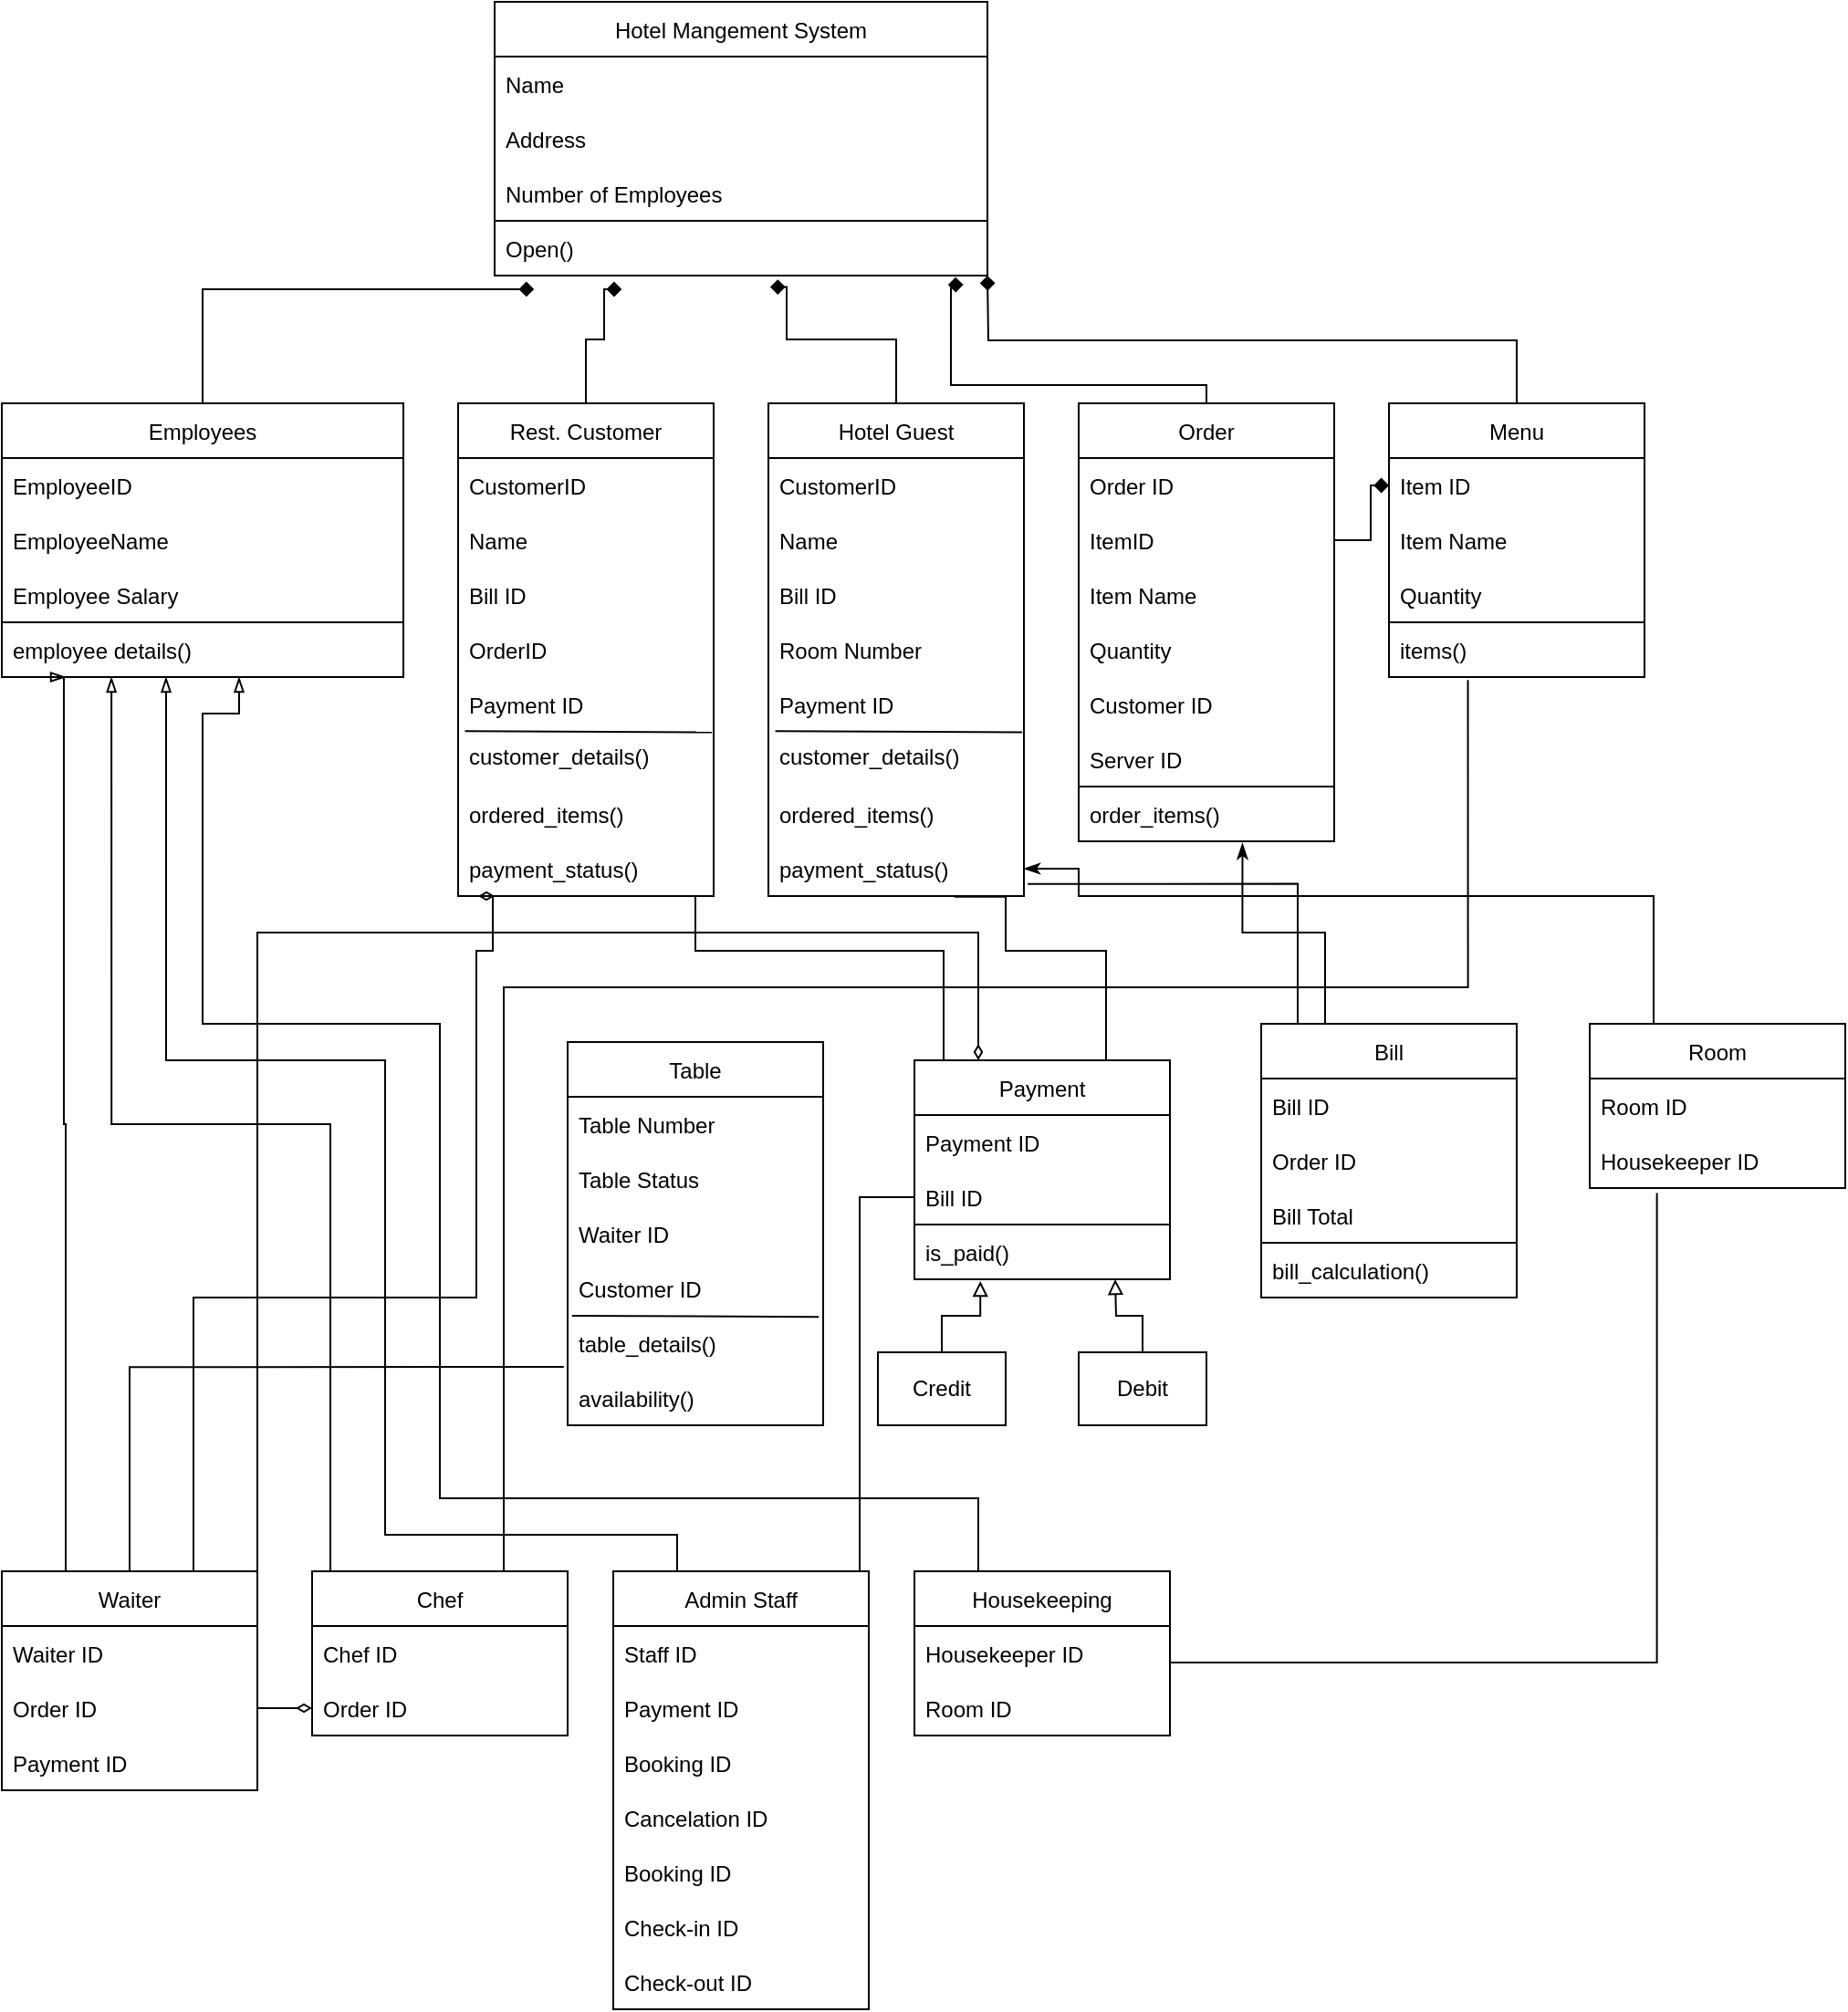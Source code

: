 <mxfile version="17.1.4" type="github"><diagram name="Page-1" id="c4acf3e9-155e-7222-9cf6-157b1a14988f"><mxGraphModel dx="1015" dy="2299" grid="1" gridSize="10" guides="1" tooltips="1" connect="1" arrows="1" fold="1" page="1" pageScale="1" pageWidth="850" pageHeight="1100" background="none" math="0" shadow="0"><root><mxCell id="0"/><mxCell id="1" parent="0"/><mxCell id="S8e6bR68k7uaDsUs84-s-3" value="Hotel Mangement System" style="swimlane;fontStyle=0;childLayout=stackLayout;horizontal=1;startSize=30;horizontalStack=0;resizeParent=1;resizeParentMax=0;resizeLast=0;collapsible=1;marginBottom=0;" vertex="1" parent="1"><mxGeometry x="300" y="-20" width="270" height="150" as="geometry"/></mxCell><mxCell id="S8e6bR68k7uaDsUs84-s-4" value="Name" style="text;strokeColor=none;fillColor=none;align=left;verticalAlign=middle;spacingLeft=4;spacingRight=4;overflow=hidden;points=[[0,0.5],[1,0.5]];portConstraint=eastwest;rotatable=0;" vertex="1" parent="S8e6bR68k7uaDsUs84-s-3"><mxGeometry y="30" width="270" height="30" as="geometry"/></mxCell><mxCell id="S8e6bR68k7uaDsUs84-s-5" value="Address" style="text;strokeColor=none;fillColor=none;align=left;verticalAlign=middle;spacingLeft=4;spacingRight=4;overflow=hidden;points=[[0,0.5],[1,0.5]];portConstraint=eastwest;rotatable=0;" vertex="1" parent="S8e6bR68k7uaDsUs84-s-3"><mxGeometry y="60" width="270" height="30" as="geometry"/></mxCell><mxCell id="S8e6bR68k7uaDsUs84-s-7" value="Number of Employees" style="text;strokeColor=none;fillColor=none;align=left;verticalAlign=middle;spacingLeft=4;spacingRight=4;overflow=hidden;points=[[0,0.5],[1,0.5]];portConstraint=eastwest;rotatable=0;" vertex="1" parent="S8e6bR68k7uaDsUs84-s-3"><mxGeometry y="90" width="270" height="30" as="geometry"/></mxCell><mxCell id="S8e6bR68k7uaDsUs84-s-6" value="Open()" style="text;strokeColor=default;fillColor=none;align=left;verticalAlign=middle;spacingLeft=4;spacingRight=4;overflow=hidden;points=[[0,0.5],[1,0.5]];portConstraint=eastwest;rotatable=0;" vertex="1" parent="S8e6bR68k7uaDsUs84-s-3"><mxGeometry y="120" width="270" height="30" as="geometry"/></mxCell><mxCell id="S8e6bR68k7uaDsUs84-s-116" style="edgeStyle=orthogonalEdgeStyle;rounded=0;orthogonalLoop=1;jettySize=auto;html=1;exitX=0.5;exitY=0;exitDx=0;exitDy=0;entryX=0.08;entryY=1.249;entryDx=0;entryDy=0;entryPerimeter=0;endArrow=diamond;endFill=1;" edge="1" parent="1" source="S8e6bR68k7uaDsUs84-s-13" target="S8e6bR68k7uaDsUs84-s-6"><mxGeometry relative="1" as="geometry"/></mxCell><mxCell id="S8e6bR68k7uaDsUs84-s-13" value="Employees" style="swimlane;fontStyle=0;childLayout=stackLayout;horizontal=1;startSize=30;horizontalStack=0;resizeParent=1;resizeParentMax=0;resizeLast=0;collapsible=1;marginBottom=0;strokeColor=default;" vertex="1" parent="1"><mxGeometry x="30" y="200" width="220" height="150" as="geometry"/></mxCell><mxCell id="S8e6bR68k7uaDsUs84-s-14" value="EmployeeID    " style="text;strokeColor=none;fillColor=none;align=left;verticalAlign=middle;spacingLeft=4;spacingRight=4;overflow=hidden;points=[[0,0.5],[1,0.5]];portConstraint=eastwest;rotatable=0;" vertex="1" parent="S8e6bR68k7uaDsUs84-s-13"><mxGeometry y="30" width="220" height="30" as="geometry"/></mxCell><mxCell id="S8e6bR68k7uaDsUs84-s-15" value="EmployeeName" style="text;strokeColor=none;fillColor=none;align=left;verticalAlign=middle;spacingLeft=4;spacingRight=4;overflow=hidden;points=[[0,0.5],[1,0.5]];portConstraint=eastwest;rotatable=0;" vertex="1" parent="S8e6bR68k7uaDsUs84-s-13"><mxGeometry y="60" width="220" height="30" as="geometry"/></mxCell><mxCell id="S8e6bR68k7uaDsUs84-s-17" value="Employee Salary" style="text;strokeColor=none;fillColor=none;align=left;verticalAlign=middle;spacingLeft=4;spacingRight=4;overflow=hidden;points=[[0,0.5],[1,0.5]];portConstraint=eastwest;rotatable=0;" vertex="1" parent="S8e6bR68k7uaDsUs84-s-13"><mxGeometry y="90" width="220" height="30" as="geometry"/></mxCell><mxCell id="S8e6bR68k7uaDsUs84-s-16" value="employee details()" style="text;strokeColor=default;fillColor=none;align=left;verticalAlign=middle;spacingLeft=4;spacingRight=4;overflow=hidden;points=[[0,0.5],[1,0.5]];portConstraint=eastwest;rotatable=0;" vertex="1" parent="S8e6bR68k7uaDsUs84-s-13"><mxGeometry y="120" width="220" height="30" as="geometry"/></mxCell><mxCell id="S8e6bR68k7uaDsUs84-s-117" style="edgeStyle=orthogonalEdgeStyle;rounded=0;orthogonalLoop=1;jettySize=auto;html=1;exitX=0.5;exitY=0;exitDx=0;exitDy=0;entryX=0.258;entryY=1.249;entryDx=0;entryDy=0;entryPerimeter=0;endArrow=diamond;endFill=1;" edge="1" parent="1" source="S8e6bR68k7uaDsUs84-s-18" target="S8e6bR68k7uaDsUs84-s-6"><mxGeometry relative="1" as="geometry"><Array as="points"><mxPoint x="350" y="165"/><mxPoint x="360" y="165"/><mxPoint x="360" y="137"/></Array></mxGeometry></mxCell><mxCell id="S8e6bR68k7uaDsUs84-s-18" value="Rest. Customer" style="swimlane;fontStyle=0;childLayout=stackLayout;horizontal=1;startSize=30;horizontalStack=0;resizeParent=1;resizeParentMax=0;resizeLast=0;collapsible=1;marginBottom=0;strokeColor=default;swimlaneLine=1;" vertex="1" parent="1"><mxGeometry x="280" y="200" width="140" height="270" as="geometry"/></mxCell><mxCell id="S8e6bR68k7uaDsUs84-s-19" value="CustomerID" style="text;strokeColor=none;fillColor=none;align=left;verticalAlign=middle;spacingLeft=4;spacingRight=4;overflow=hidden;points=[[0,0.5],[1,0.5]];portConstraint=eastwest;rotatable=0;" vertex="1" parent="S8e6bR68k7uaDsUs84-s-18"><mxGeometry y="30" width="140" height="30" as="geometry"/></mxCell><mxCell id="S8e6bR68k7uaDsUs84-s-30" value="Name" style="text;strokeColor=none;fillColor=none;align=left;verticalAlign=middle;spacingLeft=4;spacingRight=4;overflow=hidden;points=[[0,0.5],[1,0.5]];portConstraint=eastwest;rotatable=0;" vertex="1" parent="S8e6bR68k7uaDsUs84-s-18"><mxGeometry y="60" width="140" height="30" as="geometry"/></mxCell><mxCell id="S8e6bR68k7uaDsUs84-s-22" value="Bill ID" style="text;strokeColor=none;fillColor=none;align=left;verticalAlign=middle;spacingLeft=4;spacingRight=4;overflow=hidden;points=[[0,0.5],[1,0.5]];portConstraint=eastwest;rotatable=0;" vertex="1" parent="S8e6bR68k7uaDsUs84-s-18"><mxGeometry y="90" width="140" height="30" as="geometry"/></mxCell><mxCell id="S8e6bR68k7uaDsUs84-s-23" value="OrderID" style="text;strokeColor=none;fillColor=none;align=left;verticalAlign=middle;spacingLeft=4;spacingRight=4;overflow=hidden;points=[[0,0.5],[1,0.5]];portConstraint=eastwest;rotatable=0;" vertex="1" parent="S8e6bR68k7uaDsUs84-s-18"><mxGeometry y="120" width="140" height="30" as="geometry"/></mxCell><mxCell id="S8e6bR68k7uaDsUs84-s-29" value="Payment ID" style="text;strokeColor=none;fillColor=none;align=left;verticalAlign=middle;spacingLeft=4;spacingRight=4;overflow=hidden;points=[[0,0.5],[1,0.5]];portConstraint=eastwest;rotatable=0;" vertex="1" parent="S8e6bR68k7uaDsUs84-s-18"><mxGeometry y="150" width="140" height="30" as="geometry"/></mxCell><mxCell id="S8e6bR68k7uaDsUs84-s-25" value="customer_details()" style="text;strokeColor=none;fillColor=none;align=left;verticalAlign=top;spacingLeft=4;spacingRight=4;overflow=hidden;points=[[0,0.5],[1,0.5]];portConstraint=eastwest;rotatable=0;strokeWidth=1;perimeterSpacing=0;" vertex="1" parent="S8e6bR68k7uaDsUs84-s-18"><mxGeometry y="180" width="140" height="30" as="geometry"/></mxCell><mxCell id="S8e6bR68k7uaDsUs84-s-26" value="ordered_items()" style="text;strokeColor=none;fillColor=none;align=left;verticalAlign=middle;spacingLeft=4;spacingRight=4;overflow=hidden;points=[[0,0.5],[1,0.5]];portConstraint=eastwest;rotatable=0;" vertex="1" parent="S8e6bR68k7uaDsUs84-s-18"><mxGeometry y="210" width="140" height="30" as="geometry"/></mxCell><mxCell id="S8e6bR68k7uaDsUs84-s-27" value="payment_status()" style="text;strokeColor=none;fillColor=none;align=left;verticalAlign=middle;spacingLeft=4;spacingRight=4;overflow=hidden;points=[[0,0.5],[1,0.5]];portConstraint=eastwest;rotatable=0;" vertex="1" parent="S8e6bR68k7uaDsUs84-s-18"><mxGeometry y="240" width="140" height="30" as="geometry"/></mxCell><mxCell id="S8e6bR68k7uaDsUs84-s-28" value="" style="endArrow=none;html=1;rounded=0;entryX=0.993;entryY=0.008;entryDx=0;entryDy=0;entryPerimeter=0;exitX=0.027;exitY=0.988;exitDx=0;exitDy=0;exitPerimeter=0;" edge="1" parent="S8e6bR68k7uaDsUs84-s-18" source="S8e6bR68k7uaDsUs84-s-29" target="S8e6bR68k7uaDsUs84-s-25"><mxGeometry width="50" height="50" relative="1" as="geometry"><mxPoint y="120" as="sourcePoint"/><mxPoint x="130" y="120" as="targetPoint"/></mxGeometry></mxCell><mxCell id="S8e6bR68k7uaDsUs84-s-125" style="edgeStyle=orthogonalEdgeStyle;rounded=0;orthogonalLoop=1;jettySize=auto;html=1;exitX=0.25;exitY=0;exitDx=0;exitDy=0;endArrow=blockThin;endFill=0;" edge="1" parent="1" source="S8e6bR68k7uaDsUs84-s-31"><mxGeometry relative="1" as="geometry"><mxPoint x="65" y="350" as="targetPoint"/><Array as="points"><mxPoint x="65" y="595"/><mxPoint x="64" y="355"/></Array></mxGeometry></mxCell><mxCell id="S8e6bR68k7uaDsUs84-s-130" style="edgeStyle=orthogonalEdgeStyle;rounded=0;orthogonalLoop=1;jettySize=auto;html=1;exitX=0.75;exitY=0;exitDx=0;exitDy=0;endArrow=diamondThin;endFill=0;" edge="1" parent="1" source="S8e6bR68k7uaDsUs84-s-31"><mxGeometry relative="1" as="geometry"><mxPoint x="300" y="470" as="targetPoint"/><Array as="points"><mxPoint x="135" y="690"/><mxPoint x="290" y="690"/><mxPoint x="290" y="500"/><mxPoint x="299" y="500"/></Array></mxGeometry></mxCell><mxCell id="S8e6bR68k7uaDsUs84-s-134" style="edgeStyle=orthogonalEdgeStyle;rounded=0;orthogonalLoop=1;jettySize=auto;html=1;exitX=1;exitY=0;exitDx=0;exitDy=0;entryX=0.25;entryY=0;entryDx=0;entryDy=0;endArrow=diamondThin;endFill=0;" edge="1" parent="1" source="S8e6bR68k7uaDsUs84-s-31" target="S8e6bR68k7uaDsUs84-s-94"><mxGeometry relative="1" as="geometry"><Array as="points"><mxPoint x="170" y="490"/><mxPoint x="565" y="490"/></Array></mxGeometry></mxCell><mxCell id="S8e6bR68k7uaDsUs84-s-138" style="edgeStyle=orthogonalEdgeStyle;rounded=0;orthogonalLoop=1;jettySize=auto;html=1;exitX=0.5;exitY=0;exitDx=0;exitDy=0;entryX=-0.015;entryY=0.935;entryDx=0;entryDy=0;entryPerimeter=0;endArrow=none;endFill=0;" edge="1" parent="1" source="S8e6bR68k7uaDsUs84-s-31" target="S8e6bR68k7uaDsUs84-s-105"><mxGeometry relative="1" as="geometry"/></mxCell><mxCell id="S8e6bR68k7uaDsUs84-s-31" value="Waiter" style="swimlane;fontStyle=0;childLayout=stackLayout;horizontal=1;startSize=30;horizontalStack=0;resizeParent=1;resizeParentMax=0;resizeLast=0;collapsible=1;marginBottom=0;strokeColor=default;strokeWidth=1;" vertex="1" parent="1"><mxGeometry x="30" y="840" width="140" height="120" as="geometry"/></mxCell><mxCell id="S8e6bR68k7uaDsUs84-s-32" value="Waiter ID" style="text;strokeColor=none;fillColor=none;align=left;verticalAlign=middle;spacingLeft=4;spacingRight=4;overflow=hidden;points=[[0,0.5],[1,0.5]];portConstraint=eastwest;rotatable=0;" vertex="1" parent="S8e6bR68k7uaDsUs84-s-31"><mxGeometry y="30" width="140" height="30" as="geometry"/></mxCell><mxCell id="S8e6bR68k7uaDsUs84-s-33" value="Order ID" style="text;strokeColor=none;fillColor=none;align=left;verticalAlign=middle;spacingLeft=4;spacingRight=4;overflow=hidden;points=[[0,0.5],[1,0.5]];portConstraint=eastwest;rotatable=0;" vertex="1" parent="S8e6bR68k7uaDsUs84-s-31"><mxGeometry y="60" width="140" height="30" as="geometry"/></mxCell><mxCell id="S8e6bR68k7uaDsUs84-s-34" value="Payment ID" style="text;strokeColor=none;fillColor=none;align=left;verticalAlign=middle;spacingLeft=4;spacingRight=4;overflow=hidden;points=[[0,0.5],[1,0.5]];portConstraint=eastwest;rotatable=0;" vertex="1" parent="S8e6bR68k7uaDsUs84-s-31"><mxGeometry y="90" width="140" height="30" as="geometry"/></mxCell><mxCell id="S8e6bR68k7uaDsUs84-s-126" style="edgeStyle=orthogonalEdgeStyle;rounded=0;orthogonalLoop=1;jettySize=auto;html=1;exitX=0.25;exitY=0;exitDx=0;exitDy=0;endArrow=blockThin;endFill=0;entryX=0.273;entryY=1;entryDx=0;entryDy=0;entryPerimeter=0;" edge="1" parent="1" source="S8e6bR68k7uaDsUs84-s-35" target="S8e6bR68k7uaDsUs84-s-16"><mxGeometry relative="1" as="geometry"><mxPoint x="90" y="370" as="targetPoint"/><Array as="points"><mxPoint x="210" y="840"/><mxPoint x="210" y="595"/><mxPoint x="90" y="595"/></Array></mxGeometry></mxCell><mxCell id="S8e6bR68k7uaDsUs84-s-132" style="edgeStyle=orthogonalEdgeStyle;rounded=0;orthogonalLoop=1;jettySize=auto;html=1;exitX=0.75;exitY=0;exitDx=0;exitDy=0;entryX=0.309;entryY=1.053;entryDx=0;entryDy=0;entryPerimeter=0;endArrow=none;endFill=0;" edge="1" parent="1" source="S8e6bR68k7uaDsUs84-s-35" target="S8e6bR68k7uaDsUs84-s-88"><mxGeometry relative="1" as="geometry"><Array as="points"><mxPoint x="305" y="520"/><mxPoint x="833" y="520"/></Array></mxGeometry></mxCell><mxCell id="S8e6bR68k7uaDsUs84-s-35" value="Chef" style="swimlane;fontStyle=0;childLayout=stackLayout;horizontal=1;startSize=30;horizontalStack=0;resizeParent=1;resizeParentMax=0;resizeLast=0;collapsible=1;marginBottom=0;strokeColor=default;strokeWidth=1;" vertex="1" parent="1"><mxGeometry x="200" y="840" width="140" height="90" as="geometry"/></mxCell><mxCell id="S8e6bR68k7uaDsUs84-s-36" value="Chef ID" style="text;strokeColor=none;fillColor=none;align=left;verticalAlign=middle;spacingLeft=4;spacingRight=4;overflow=hidden;points=[[0,0.5],[1,0.5]];portConstraint=eastwest;rotatable=0;" vertex="1" parent="S8e6bR68k7uaDsUs84-s-35"><mxGeometry y="30" width="140" height="30" as="geometry"/></mxCell><mxCell id="S8e6bR68k7uaDsUs84-s-37" value="Order ID" style="text;strokeColor=none;fillColor=none;align=left;verticalAlign=middle;spacingLeft=4;spacingRight=4;overflow=hidden;points=[[0,0.5],[1,0.5]];portConstraint=eastwest;rotatable=0;" vertex="1" parent="S8e6bR68k7uaDsUs84-s-35"><mxGeometry y="60" width="140" height="30" as="geometry"/></mxCell><mxCell id="S8e6bR68k7uaDsUs84-s-127" style="edgeStyle=orthogonalEdgeStyle;rounded=0;orthogonalLoop=1;jettySize=auto;html=1;exitX=0.25;exitY=0;exitDx=0;exitDy=0;endArrow=blockThin;endFill=0;" edge="1" parent="1" source="S8e6bR68k7uaDsUs84-s-39"><mxGeometry relative="1" as="geometry"><mxPoint x="120" y="350" as="targetPoint"/><Array as="points"><mxPoint x="400" y="820"/><mxPoint x="240" y="820"/><mxPoint x="240" y="560"/><mxPoint x="120" y="560"/></Array></mxGeometry></mxCell><mxCell id="S8e6bR68k7uaDsUs84-s-141" style="edgeStyle=orthogonalEdgeStyle;rounded=0;orthogonalLoop=1;jettySize=auto;html=1;exitX=0.75;exitY=0;exitDx=0;exitDy=0;entryX=0;entryY=0.5;entryDx=0;entryDy=0;endArrow=none;endFill=0;" edge="1" parent="1" source="S8e6bR68k7uaDsUs84-s-39" target="S8e6bR68k7uaDsUs84-s-96"><mxGeometry relative="1" as="geometry"><Array as="points"><mxPoint x="500" y="840"/><mxPoint x="500" y="635"/></Array></mxGeometry></mxCell><mxCell id="S8e6bR68k7uaDsUs84-s-39" value="Admin Staff" style="swimlane;fontStyle=0;childLayout=stackLayout;horizontal=1;startSize=30;horizontalStack=0;resizeParent=1;resizeParentMax=0;resizeLast=0;collapsible=1;marginBottom=0;strokeColor=default;strokeWidth=1;" vertex="1" parent="1"><mxGeometry x="365" y="840" width="140" height="240" as="geometry"/></mxCell><mxCell id="S8e6bR68k7uaDsUs84-s-40" value="Staff ID" style="text;strokeColor=none;fillColor=none;align=left;verticalAlign=middle;spacingLeft=4;spacingRight=4;overflow=hidden;points=[[0,0.5],[1,0.5]];portConstraint=eastwest;rotatable=0;" vertex="1" parent="S8e6bR68k7uaDsUs84-s-39"><mxGeometry y="30" width="140" height="30" as="geometry"/></mxCell><mxCell id="S8e6bR68k7uaDsUs84-s-41" value="Payment ID" style="text;strokeColor=none;fillColor=none;align=left;verticalAlign=middle;spacingLeft=4;spacingRight=4;overflow=hidden;points=[[0,0.5],[1,0.5]];portConstraint=eastwest;rotatable=0;" vertex="1" parent="S8e6bR68k7uaDsUs84-s-39"><mxGeometry y="60" width="140" height="30" as="geometry"/></mxCell><mxCell id="S8e6bR68k7uaDsUs84-s-42" value="Booking ID" style="text;strokeColor=none;fillColor=none;align=left;verticalAlign=middle;spacingLeft=4;spacingRight=4;overflow=hidden;points=[[0,0.5],[1,0.5]];portConstraint=eastwest;rotatable=0;" vertex="1" parent="S8e6bR68k7uaDsUs84-s-39"><mxGeometry y="90" width="140" height="30" as="geometry"/></mxCell><mxCell id="S8e6bR68k7uaDsUs84-s-58" value="Cancelation ID" style="text;strokeColor=none;fillColor=none;align=left;verticalAlign=middle;spacingLeft=4;spacingRight=4;overflow=hidden;points=[[0,0.5],[1,0.5]];portConstraint=eastwest;rotatable=0;" vertex="1" parent="S8e6bR68k7uaDsUs84-s-39"><mxGeometry y="120" width="140" height="30" as="geometry"/></mxCell><mxCell id="S8e6bR68k7uaDsUs84-s-59" value="Booking ID" style="text;strokeColor=none;fillColor=none;align=left;verticalAlign=middle;spacingLeft=4;spacingRight=4;overflow=hidden;points=[[0,0.5],[1,0.5]];portConstraint=eastwest;rotatable=0;" vertex="1" parent="S8e6bR68k7uaDsUs84-s-39"><mxGeometry y="150" width="140" height="30" as="geometry"/></mxCell><mxCell id="S8e6bR68k7uaDsUs84-s-60" value="Check-in ID" style="text;strokeColor=none;fillColor=none;align=left;verticalAlign=middle;spacingLeft=4;spacingRight=4;overflow=hidden;points=[[0,0.5],[1,0.5]];portConstraint=eastwest;rotatable=0;" vertex="1" parent="S8e6bR68k7uaDsUs84-s-39"><mxGeometry y="180" width="140" height="30" as="geometry"/></mxCell><mxCell id="S8e6bR68k7uaDsUs84-s-61" value="Check-out ID" style="text;strokeColor=none;fillColor=none;align=left;verticalAlign=middle;spacingLeft=4;spacingRight=4;overflow=hidden;points=[[0,0.5],[1,0.5]];portConstraint=eastwest;rotatable=0;" vertex="1" parent="S8e6bR68k7uaDsUs84-s-39"><mxGeometry y="210" width="140" height="30" as="geometry"/></mxCell><mxCell id="S8e6bR68k7uaDsUs84-s-128" style="edgeStyle=orthogonalEdgeStyle;rounded=0;orthogonalLoop=1;jettySize=auto;html=1;exitX=0.25;exitY=0;exitDx=0;exitDy=0;endArrow=blockThin;endFill=0;" edge="1" parent="1" source="S8e6bR68k7uaDsUs84-s-43"><mxGeometry relative="1" as="geometry"><mxPoint x="160" y="350" as="targetPoint"/><Array as="points"><mxPoint x="565" y="800"/><mxPoint x="270" y="800"/><mxPoint x="270" y="540"/><mxPoint x="140" y="540"/><mxPoint x="140" y="370"/><mxPoint x="160" y="370"/></Array></mxGeometry></mxCell><mxCell id="S8e6bR68k7uaDsUs84-s-140" style="edgeStyle=orthogonalEdgeStyle;rounded=0;orthogonalLoop=1;jettySize=auto;html=1;exitX=1;exitY=0.25;exitDx=0;exitDy=0;entryX=0.263;entryY=1.092;entryDx=0;entryDy=0;entryPerimeter=0;endArrow=none;endFill=0;" edge="1" parent="1" source="S8e6bR68k7uaDsUs84-s-43" target="S8e6bR68k7uaDsUs84-s-123"><mxGeometry relative="1" as="geometry"><Array as="points"><mxPoint x="670" y="890"/><mxPoint x="937" y="890"/></Array></mxGeometry></mxCell><mxCell id="S8e6bR68k7uaDsUs84-s-43" value="Housekeeping" style="swimlane;fontStyle=0;childLayout=stackLayout;horizontal=1;startSize=30;horizontalStack=0;resizeParent=1;resizeParentMax=0;resizeLast=0;collapsible=1;marginBottom=0;strokeColor=default;strokeWidth=1;" vertex="1" parent="1"><mxGeometry x="530" y="840" width="140" height="90" as="geometry"/></mxCell><mxCell id="S8e6bR68k7uaDsUs84-s-44" value="Housekeeper ID" style="text;strokeColor=none;fillColor=none;align=left;verticalAlign=middle;spacingLeft=4;spacingRight=4;overflow=hidden;points=[[0,0.5],[1,0.5]];portConstraint=eastwest;rotatable=0;" vertex="1" parent="S8e6bR68k7uaDsUs84-s-43"><mxGeometry y="30" width="140" height="30" as="geometry"/></mxCell><mxCell id="S8e6bR68k7uaDsUs84-s-45" value="Room ID" style="text;strokeColor=none;fillColor=none;align=left;verticalAlign=middle;spacingLeft=4;spacingRight=4;overflow=hidden;points=[[0,0.5],[1,0.5]];portConstraint=eastwest;rotatable=0;" vertex="1" parent="S8e6bR68k7uaDsUs84-s-43"><mxGeometry y="60" width="140" height="30" as="geometry"/></mxCell><mxCell id="S8e6bR68k7uaDsUs84-s-119" style="edgeStyle=orthogonalEdgeStyle;rounded=0;orthogonalLoop=1;jettySize=auto;html=1;exitX=0.5;exitY=0;exitDx=0;exitDy=0;endArrow=diamond;endFill=1;entryX=0.92;entryY=1.171;entryDx=0;entryDy=0;entryPerimeter=0;" edge="1" parent="1" source="S8e6bR68k7uaDsUs84-s-47" target="S8e6bR68k7uaDsUs84-s-6"><mxGeometry relative="1" as="geometry"><mxPoint x="550" y="140" as="targetPoint"/><Array as="points"><mxPoint x="690" y="190"/><mxPoint x="550" y="190"/><mxPoint x="550" y="135"/></Array></mxGeometry></mxCell><mxCell id="S8e6bR68k7uaDsUs84-s-47" value="Order" style="swimlane;fontStyle=0;childLayout=stackLayout;horizontal=1;startSize=30;horizontalStack=0;resizeParent=1;resizeParentMax=0;resizeLast=0;collapsible=1;marginBottom=0;strokeColor=default;strokeWidth=1;" vertex="1" parent="1"><mxGeometry x="620" y="200" width="140" height="240" as="geometry"/></mxCell><mxCell id="S8e6bR68k7uaDsUs84-s-48" value="Order ID" style="text;strokeColor=none;fillColor=none;align=left;verticalAlign=middle;spacingLeft=4;spacingRight=4;overflow=hidden;points=[[0,0.5],[1,0.5]];portConstraint=eastwest;rotatable=0;" vertex="1" parent="S8e6bR68k7uaDsUs84-s-47"><mxGeometry y="30" width="140" height="30" as="geometry"/></mxCell><mxCell id="S8e6bR68k7uaDsUs84-s-49" value="ItemID" style="text;strokeColor=none;fillColor=none;align=left;verticalAlign=middle;spacingLeft=4;spacingRight=4;overflow=hidden;points=[[0,0.5],[1,0.5]];portConstraint=eastwest;rotatable=0;" vertex="1" parent="S8e6bR68k7uaDsUs84-s-47"><mxGeometry y="60" width="140" height="30" as="geometry"/></mxCell><mxCell id="S8e6bR68k7uaDsUs84-s-50" value="Item Name" style="text;strokeColor=none;fillColor=none;align=left;verticalAlign=middle;spacingLeft=4;spacingRight=4;overflow=hidden;points=[[0,0.5],[1,0.5]];portConstraint=eastwest;rotatable=0;" vertex="1" parent="S8e6bR68k7uaDsUs84-s-47"><mxGeometry y="90" width="140" height="30" as="geometry"/></mxCell><mxCell id="S8e6bR68k7uaDsUs84-s-51" value="Quantity" style="text;strokeColor=none;fillColor=none;align=left;verticalAlign=middle;spacingLeft=4;spacingRight=4;overflow=hidden;points=[[0,0.5],[1,0.5]];portConstraint=eastwest;rotatable=0;" vertex="1" parent="S8e6bR68k7uaDsUs84-s-47"><mxGeometry y="120" width="140" height="30" as="geometry"/></mxCell><mxCell id="S8e6bR68k7uaDsUs84-s-52" value="Customer ID" style="text;strokeColor=none;fillColor=none;align=left;verticalAlign=middle;spacingLeft=4;spacingRight=4;overflow=hidden;points=[[0,0.5],[1,0.5]];portConstraint=eastwest;rotatable=0;" vertex="1" parent="S8e6bR68k7uaDsUs84-s-47"><mxGeometry y="150" width="140" height="30" as="geometry"/></mxCell><mxCell id="S8e6bR68k7uaDsUs84-s-53" value="Server ID" style="text;strokeColor=none;fillColor=none;align=left;verticalAlign=middle;spacingLeft=4;spacingRight=4;overflow=hidden;points=[[0,0.5],[1,0.5]];portConstraint=eastwest;rotatable=0;" vertex="1" parent="S8e6bR68k7uaDsUs84-s-47"><mxGeometry y="180" width="140" height="30" as="geometry"/></mxCell><mxCell id="S8e6bR68k7uaDsUs84-s-54" value="order_items()" style="text;strokeColor=default;fillColor=none;align=left;verticalAlign=middle;spacingLeft=4;spacingRight=4;overflow=hidden;points=[[0,0.5],[1,0.5]];portConstraint=eastwest;rotatable=0;" vertex="1" parent="S8e6bR68k7uaDsUs84-s-47"><mxGeometry y="210" width="140" height="30" as="geometry"/></mxCell><mxCell id="S8e6bR68k7uaDsUs84-s-118" style="edgeStyle=orthogonalEdgeStyle;rounded=0;orthogonalLoop=1;jettySize=auto;html=1;exitX=0.5;exitY=0;exitDx=0;exitDy=0;entryX=0.559;entryY=1.21;entryDx=0;entryDy=0;entryPerimeter=0;endArrow=diamond;endFill=1;" edge="1" parent="1" source="S8e6bR68k7uaDsUs84-s-74" target="S8e6bR68k7uaDsUs84-s-6"><mxGeometry relative="1" as="geometry"><Array as="points"><mxPoint x="520" y="165"/><mxPoint x="460" y="165"/><mxPoint x="460" y="136"/></Array></mxGeometry></mxCell><mxCell id="S8e6bR68k7uaDsUs84-s-74" value="Hotel Guest" style="swimlane;fontStyle=0;childLayout=stackLayout;horizontal=1;startSize=30;horizontalStack=0;resizeParent=1;resizeParentMax=0;resizeLast=0;collapsible=1;marginBottom=0;strokeColor=default;swimlaneLine=1;" vertex="1" parent="1"><mxGeometry x="450" y="200" width="140" height="270" as="geometry"/></mxCell><mxCell id="S8e6bR68k7uaDsUs84-s-75" value="CustomerID" style="text;strokeColor=none;fillColor=none;align=left;verticalAlign=middle;spacingLeft=4;spacingRight=4;overflow=hidden;points=[[0,0.5],[1,0.5]];portConstraint=eastwest;rotatable=0;" vertex="1" parent="S8e6bR68k7uaDsUs84-s-74"><mxGeometry y="30" width="140" height="30" as="geometry"/></mxCell><mxCell id="S8e6bR68k7uaDsUs84-s-76" value="Name" style="text;strokeColor=none;fillColor=none;align=left;verticalAlign=middle;spacingLeft=4;spacingRight=4;overflow=hidden;points=[[0,0.5],[1,0.5]];portConstraint=eastwest;rotatable=0;" vertex="1" parent="S8e6bR68k7uaDsUs84-s-74"><mxGeometry y="60" width="140" height="30" as="geometry"/></mxCell><mxCell id="S8e6bR68k7uaDsUs84-s-77" value="Bill ID" style="text;strokeColor=none;fillColor=none;align=left;verticalAlign=middle;spacingLeft=4;spacingRight=4;overflow=hidden;points=[[0,0.5],[1,0.5]];portConstraint=eastwest;rotatable=0;" vertex="1" parent="S8e6bR68k7uaDsUs84-s-74"><mxGeometry y="90" width="140" height="30" as="geometry"/></mxCell><mxCell id="S8e6bR68k7uaDsUs84-s-78" value="Room Number" style="text;strokeColor=none;fillColor=none;align=left;verticalAlign=middle;spacingLeft=4;spacingRight=4;overflow=hidden;points=[[0,0.5],[1,0.5]];portConstraint=eastwest;rotatable=0;" vertex="1" parent="S8e6bR68k7uaDsUs84-s-74"><mxGeometry y="120" width="140" height="30" as="geometry"/></mxCell><mxCell id="S8e6bR68k7uaDsUs84-s-79" value="Payment ID" style="text;strokeColor=none;fillColor=none;align=left;verticalAlign=middle;spacingLeft=4;spacingRight=4;overflow=hidden;points=[[0,0.5],[1,0.5]];portConstraint=eastwest;rotatable=0;" vertex="1" parent="S8e6bR68k7uaDsUs84-s-74"><mxGeometry y="150" width="140" height="30" as="geometry"/></mxCell><mxCell id="S8e6bR68k7uaDsUs84-s-80" value="customer_details()" style="text;strokeColor=none;fillColor=none;align=left;verticalAlign=top;spacingLeft=4;spacingRight=4;overflow=hidden;points=[[0,0.5],[1,0.5]];portConstraint=eastwest;rotatable=0;strokeWidth=1;perimeterSpacing=0;" vertex="1" parent="S8e6bR68k7uaDsUs84-s-74"><mxGeometry y="180" width="140" height="30" as="geometry"/></mxCell><mxCell id="S8e6bR68k7uaDsUs84-s-81" value="ordered_items()" style="text;strokeColor=none;fillColor=none;align=left;verticalAlign=middle;spacingLeft=4;spacingRight=4;overflow=hidden;points=[[0,0.5],[1,0.5]];portConstraint=eastwest;rotatable=0;" vertex="1" parent="S8e6bR68k7uaDsUs84-s-74"><mxGeometry y="210" width="140" height="30" as="geometry"/></mxCell><mxCell id="S8e6bR68k7uaDsUs84-s-82" value="payment_status()" style="text;strokeColor=none;fillColor=none;align=left;verticalAlign=middle;spacingLeft=4;spacingRight=4;overflow=hidden;points=[[0,0.5],[1,0.5]];portConstraint=eastwest;rotatable=0;" vertex="1" parent="S8e6bR68k7uaDsUs84-s-74"><mxGeometry y="240" width="140" height="30" as="geometry"/></mxCell><mxCell id="S8e6bR68k7uaDsUs84-s-83" value="" style="endArrow=none;html=1;rounded=0;entryX=0.993;entryY=0.008;entryDx=0;entryDy=0;entryPerimeter=0;exitX=0.027;exitY=0.988;exitDx=0;exitDy=0;exitPerimeter=0;" edge="1" parent="S8e6bR68k7uaDsUs84-s-74" source="S8e6bR68k7uaDsUs84-s-79" target="S8e6bR68k7uaDsUs84-s-80"><mxGeometry width="50" height="50" relative="1" as="geometry"><mxPoint y="120" as="sourcePoint"/><mxPoint x="130" y="120" as="targetPoint"/></mxGeometry></mxCell><mxCell id="S8e6bR68k7uaDsUs84-s-120" style="edgeStyle=orthogonalEdgeStyle;rounded=0;orthogonalLoop=1;jettySize=auto;html=1;exitX=0.5;exitY=0;exitDx=0;exitDy=0;endArrow=diamond;endFill=1;" edge="1" parent="1" source="S8e6bR68k7uaDsUs84-s-84"><mxGeometry relative="1" as="geometry"><mxPoint x="570" y="130" as="targetPoint"/></mxGeometry></mxCell><mxCell id="S8e6bR68k7uaDsUs84-s-84" value="Menu" style="swimlane;fontStyle=0;childLayout=stackLayout;horizontal=1;startSize=30;horizontalStack=0;resizeParent=1;resizeParentMax=0;resizeLast=0;collapsible=1;marginBottom=0;strokeColor=default;strokeWidth=1;" vertex="1" parent="1"><mxGeometry x="790" y="200" width="140" height="150" as="geometry"/></mxCell><mxCell id="S8e6bR68k7uaDsUs84-s-85" value="Item ID" style="text;strokeColor=none;fillColor=none;align=left;verticalAlign=middle;spacingLeft=4;spacingRight=4;overflow=hidden;points=[[0,0.5],[1,0.5]];portConstraint=eastwest;rotatable=0;" vertex="1" parent="S8e6bR68k7uaDsUs84-s-84"><mxGeometry y="30" width="140" height="30" as="geometry"/></mxCell><mxCell id="S8e6bR68k7uaDsUs84-s-86" value="Item Name" style="text;strokeColor=none;fillColor=none;align=left;verticalAlign=middle;spacingLeft=4;spacingRight=4;overflow=hidden;points=[[0,0.5],[1,0.5]];portConstraint=eastwest;rotatable=0;" vertex="1" parent="S8e6bR68k7uaDsUs84-s-84"><mxGeometry y="60" width="140" height="30" as="geometry"/></mxCell><mxCell id="S8e6bR68k7uaDsUs84-s-87" value="Quantity" style="text;strokeColor=none;fillColor=none;align=left;verticalAlign=middle;spacingLeft=4;spacingRight=4;overflow=hidden;points=[[0,0.5],[1,0.5]];portConstraint=eastwest;rotatable=0;" vertex="1" parent="S8e6bR68k7uaDsUs84-s-84"><mxGeometry y="90" width="140" height="30" as="geometry"/></mxCell><mxCell id="S8e6bR68k7uaDsUs84-s-88" value="items()" style="text;strokeColor=default;fillColor=none;align=left;verticalAlign=middle;spacingLeft=4;spacingRight=4;overflow=hidden;points=[[0,0.5],[1,0.5]];portConstraint=eastwest;rotatable=0;" vertex="1" parent="S8e6bR68k7uaDsUs84-s-84"><mxGeometry y="120" width="140" height="30" as="geometry"/></mxCell><mxCell id="S8e6bR68k7uaDsUs84-s-135" style="edgeStyle=orthogonalEdgeStyle;rounded=0;orthogonalLoop=1;jettySize=auto;html=1;exitX=0.25;exitY=0;exitDx=0;exitDy=0;entryX=0.641;entryY=1.033;entryDx=0;entryDy=0;entryPerimeter=0;endArrow=classicThin;endFill=1;" edge="1" parent="1" source="S8e6bR68k7uaDsUs84-s-89" target="S8e6bR68k7uaDsUs84-s-54"><mxGeometry relative="1" as="geometry"/></mxCell><mxCell id="S8e6bR68k7uaDsUs84-s-145" style="edgeStyle=orthogonalEdgeStyle;rounded=0;orthogonalLoop=1;jettySize=auto;html=1;exitX=0;exitY=0;exitDx=0;exitDy=0;entryX=1.015;entryY=0.778;entryDx=0;entryDy=0;entryPerimeter=0;endArrow=none;endFill=0;" edge="1" parent="1" source="S8e6bR68k7uaDsUs84-s-89" target="S8e6bR68k7uaDsUs84-s-82"><mxGeometry relative="1" as="geometry"><Array as="points"><mxPoint x="740" y="540"/><mxPoint x="740" y="463"/></Array></mxGeometry></mxCell><mxCell id="S8e6bR68k7uaDsUs84-s-89" value="Bill" style="swimlane;fontStyle=0;childLayout=stackLayout;horizontal=1;startSize=30;horizontalStack=0;resizeParent=1;resizeParentMax=0;resizeLast=0;collapsible=1;marginBottom=0;strokeColor=default;strokeWidth=1;" vertex="1" parent="1"><mxGeometry x="720" y="540" width="140" height="150" as="geometry"/></mxCell><mxCell id="S8e6bR68k7uaDsUs84-s-90" value="Bill ID" style="text;strokeColor=none;fillColor=none;align=left;verticalAlign=middle;spacingLeft=4;spacingRight=4;overflow=hidden;points=[[0,0.5],[1,0.5]];portConstraint=eastwest;rotatable=0;" vertex="1" parent="S8e6bR68k7uaDsUs84-s-89"><mxGeometry y="30" width="140" height="30" as="geometry"/></mxCell><mxCell id="S8e6bR68k7uaDsUs84-s-91" value="Order ID" style="text;strokeColor=none;fillColor=none;align=left;verticalAlign=middle;spacingLeft=4;spacingRight=4;overflow=hidden;points=[[0,0.5],[1,0.5]];portConstraint=eastwest;rotatable=0;" vertex="1" parent="S8e6bR68k7uaDsUs84-s-89"><mxGeometry y="60" width="140" height="30" as="geometry"/></mxCell><mxCell id="S8e6bR68k7uaDsUs84-s-92" value="Bill Total" style="text;strokeColor=none;fillColor=none;align=left;verticalAlign=middle;spacingLeft=4;spacingRight=4;overflow=hidden;points=[[0,0.5],[1,0.5]];portConstraint=eastwest;rotatable=0;" vertex="1" parent="S8e6bR68k7uaDsUs84-s-89"><mxGeometry y="90" width="140" height="30" as="geometry"/></mxCell><mxCell id="S8e6bR68k7uaDsUs84-s-93" value="bill_calculation()" style="text;strokeColor=default;fillColor=none;align=left;verticalAlign=middle;spacingLeft=4;spacingRight=4;overflow=hidden;points=[[0,0.5],[1,0.5]];portConstraint=eastwest;rotatable=0;" vertex="1" parent="S8e6bR68k7uaDsUs84-s-89"><mxGeometry y="120" width="140" height="30" as="geometry"/></mxCell><mxCell id="S8e6bR68k7uaDsUs84-s-144" style="edgeStyle=orthogonalEdgeStyle;rounded=0;orthogonalLoop=1;jettySize=auto;html=1;exitX=0.75;exitY=0;exitDx=0;exitDy=0;entryX=0.729;entryY=1.014;entryDx=0;entryDy=0;entryPerimeter=0;endArrow=none;endFill=0;" edge="1" parent="1" source="S8e6bR68k7uaDsUs84-s-94" target="S8e6bR68k7uaDsUs84-s-82"><mxGeometry relative="1" as="geometry"><Array as="points"><mxPoint x="635" y="500"/><mxPoint x="580" y="500"/><mxPoint x="580" y="470"/></Array></mxGeometry></mxCell><mxCell id="S8e6bR68k7uaDsUs84-s-94" value="Payment" style="swimlane;fontStyle=0;childLayout=stackLayout;horizontal=1;startSize=30;horizontalStack=0;resizeParent=1;resizeParentMax=0;resizeLast=0;collapsible=1;marginBottom=0;strokeColor=default;strokeWidth=1;" vertex="1" parent="1"><mxGeometry x="530" y="560" width="140" height="120" as="geometry"/></mxCell><mxCell id="S8e6bR68k7uaDsUs84-s-95" value="Payment ID" style="text;strokeColor=none;fillColor=none;align=left;verticalAlign=middle;spacingLeft=4;spacingRight=4;overflow=hidden;points=[[0,0.5],[1,0.5]];portConstraint=eastwest;rotatable=0;" vertex="1" parent="S8e6bR68k7uaDsUs84-s-94"><mxGeometry y="30" width="140" height="30" as="geometry"/></mxCell><mxCell id="S8e6bR68k7uaDsUs84-s-96" value="Bill ID" style="text;strokeColor=none;fillColor=none;align=left;verticalAlign=middle;spacingLeft=4;spacingRight=4;overflow=hidden;points=[[0,0.5],[1,0.5]];portConstraint=eastwest;rotatable=0;" vertex="1" parent="S8e6bR68k7uaDsUs84-s-94"><mxGeometry y="60" width="140" height="30" as="geometry"/></mxCell><mxCell id="S8e6bR68k7uaDsUs84-s-97" value="is_paid()" style="text;strokeColor=default;fillColor=none;align=left;verticalAlign=middle;spacingLeft=4;spacingRight=4;overflow=hidden;points=[[0,0.5],[1,0.5]];portConstraint=eastwest;rotatable=0;" vertex="1" parent="S8e6bR68k7uaDsUs84-s-94"><mxGeometry y="90" width="140" height="30" as="geometry"/></mxCell><mxCell id="S8e6bR68k7uaDsUs84-s-136" style="edgeStyle=orthogonalEdgeStyle;rounded=0;orthogonalLoop=1;jettySize=auto;html=1;exitX=0.5;exitY=0;exitDx=0;exitDy=0;entryX=0.258;entryY=1.033;entryDx=0;entryDy=0;entryPerimeter=0;endArrow=block;endFill=0;" edge="1" parent="1" source="S8e6bR68k7uaDsUs84-s-98" target="S8e6bR68k7uaDsUs84-s-97"><mxGeometry relative="1" as="geometry"/></mxCell><mxCell id="S8e6bR68k7uaDsUs84-s-98" value="Credit" style="rounded=0;whiteSpace=wrap;html=1;strokeColor=default;strokeWidth=1;" vertex="1" parent="1"><mxGeometry x="510" y="720" width="70" height="40" as="geometry"/></mxCell><mxCell id="S8e6bR68k7uaDsUs84-s-137" style="edgeStyle=orthogonalEdgeStyle;rounded=0;orthogonalLoop=1;jettySize=auto;html=1;exitX=0.5;exitY=0;exitDx=0;exitDy=0;endArrow=block;endFill=0;" edge="1" parent="1" source="S8e6bR68k7uaDsUs84-s-99"><mxGeometry relative="1" as="geometry"><mxPoint x="640" y="680" as="targetPoint"/></mxGeometry></mxCell><mxCell id="S8e6bR68k7uaDsUs84-s-99" value="Debit" style="rounded=0;whiteSpace=wrap;html=1;strokeColor=default;strokeWidth=1;" vertex="1" parent="1"><mxGeometry x="620" y="720" width="70" height="40" as="geometry"/></mxCell><mxCell id="S8e6bR68k7uaDsUs84-s-100" value="Table" style="swimlane;fontStyle=0;childLayout=stackLayout;horizontal=1;startSize=30;horizontalStack=0;resizeParent=1;resizeParentMax=0;resizeLast=0;collapsible=1;marginBottom=0;strokeColor=default;strokeWidth=1;" vertex="1" parent="1"><mxGeometry x="340" y="550" width="140" height="210" as="geometry"/></mxCell><mxCell id="S8e6bR68k7uaDsUs84-s-101" value="Table Number" style="text;strokeColor=none;fillColor=none;align=left;verticalAlign=middle;spacingLeft=4;spacingRight=4;overflow=hidden;points=[[0,0.5],[1,0.5]];portConstraint=eastwest;rotatable=0;" vertex="1" parent="S8e6bR68k7uaDsUs84-s-100"><mxGeometry y="30" width="140" height="30" as="geometry"/></mxCell><mxCell id="S8e6bR68k7uaDsUs84-s-102" value="Table Status" style="text;strokeColor=none;fillColor=none;align=left;verticalAlign=middle;spacingLeft=4;spacingRight=4;overflow=hidden;points=[[0,0.5],[1,0.5]];portConstraint=eastwest;rotatable=0;" vertex="1" parent="S8e6bR68k7uaDsUs84-s-100"><mxGeometry y="60" width="140" height="30" as="geometry"/></mxCell><mxCell id="S8e6bR68k7uaDsUs84-s-103" value="Waiter ID" style="text;strokeColor=none;fillColor=none;align=left;verticalAlign=middle;spacingLeft=4;spacingRight=4;overflow=hidden;points=[[0,0.5],[1,0.5]];portConstraint=eastwest;rotatable=0;" vertex="1" parent="S8e6bR68k7uaDsUs84-s-100"><mxGeometry y="90" width="140" height="30" as="geometry"/></mxCell><mxCell id="S8e6bR68k7uaDsUs84-s-104" value="Customer ID" style="text;strokeColor=none;fillColor=none;align=left;verticalAlign=middle;spacingLeft=4;spacingRight=4;overflow=hidden;points=[[0,0.5],[1,0.5]];portConstraint=eastwest;rotatable=0;" vertex="1" parent="S8e6bR68k7uaDsUs84-s-100"><mxGeometry y="120" width="140" height="30" as="geometry"/></mxCell><mxCell id="S8e6bR68k7uaDsUs84-s-107" value="" style="endArrow=none;html=1;rounded=0;entryX=0.993;entryY=0.008;entryDx=0;entryDy=0;entryPerimeter=0;exitX=0.027;exitY=0.988;exitDx=0;exitDy=0;exitPerimeter=0;" edge="1" parent="S8e6bR68k7uaDsUs84-s-100"><mxGeometry width="50" height="50" relative="1" as="geometry"><mxPoint x="2.38" y="150.0" as="sourcePoint"/><mxPoint x="137.62" y="150.6" as="targetPoint"/></mxGeometry></mxCell><mxCell id="S8e6bR68k7uaDsUs84-s-105" value="table_details()" style="text;strokeColor=none;fillColor=none;align=left;verticalAlign=middle;spacingLeft=4;spacingRight=4;overflow=hidden;points=[[0,0.5],[1,0.5]];portConstraint=eastwest;rotatable=0;" vertex="1" parent="S8e6bR68k7uaDsUs84-s-100"><mxGeometry y="150" width="140" height="30" as="geometry"/></mxCell><mxCell id="S8e6bR68k7uaDsUs84-s-106" value="availability()" style="text;strokeColor=none;fillColor=none;align=left;verticalAlign=middle;spacingLeft=4;spacingRight=4;overflow=hidden;points=[[0,0.5],[1,0.5]];portConstraint=eastwest;rotatable=0;" vertex="1" parent="S8e6bR68k7uaDsUs84-s-100"><mxGeometry y="180" width="140" height="30" as="geometry"/></mxCell><mxCell id="S8e6bR68k7uaDsUs84-s-143" style="edgeStyle=orthogonalEdgeStyle;rounded=0;orthogonalLoop=1;jettySize=auto;html=1;exitX=0.25;exitY=0;exitDx=0;exitDy=0;endArrow=classicThin;endFill=1;" edge="1" parent="1" source="S8e6bR68k7uaDsUs84-s-121"><mxGeometry relative="1" as="geometry"><mxPoint x="590" y="455" as="targetPoint"/><Array as="points"><mxPoint x="935" y="470"/><mxPoint x="620" y="470"/><mxPoint x="620" y="455"/></Array></mxGeometry></mxCell><mxCell id="S8e6bR68k7uaDsUs84-s-121" value="Room" style="swimlane;fontStyle=0;childLayout=stackLayout;horizontal=1;startSize=30;horizontalStack=0;resizeParent=1;resizeParentMax=0;resizeLast=0;collapsible=1;marginBottom=0;strokeColor=default;strokeWidth=1;" vertex="1" parent="1"><mxGeometry x="900" y="540" width="140" height="90" as="geometry"/></mxCell><mxCell id="S8e6bR68k7uaDsUs84-s-122" value="Room ID" style="text;strokeColor=none;fillColor=none;align=left;verticalAlign=middle;spacingLeft=4;spacingRight=4;overflow=hidden;points=[[0,0.5],[1,0.5]];portConstraint=eastwest;rotatable=0;" vertex="1" parent="S8e6bR68k7uaDsUs84-s-121"><mxGeometry y="30" width="140" height="30" as="geometry"/></mxCell><mxCell id="S8e6bR68k7uaDsUs84-s-123" value="Housekeeper ID" style="text;strokeColor=none;fillColor=none;align=left;verticalAlign=middle;spacingLeft=4;spacingRight=4;overflow=hidden;points=[[0,0.5],[1,0.5]];portConstraint=eastwest;rotatable=0;" vertex="1" parent="S8e6bR68k7uaDsUs84-s-121"><mxGeometry y="60" width="140" height="30" as="geometry"/></mxCell><mxCell id="S8e6bR68k7uaDsUs84-s-129" style="edgeStyle=orthogonalEdgeStyle;rounded=0;orthogonalLoop=1;jettySize=auto;html=1;exitX=1;exitY=0.5;exitDx=0;exitDy=0;entryX=0;entryY=0.5;entryDx=0;entryDy=0;endArrow=diamondThin;endFill=0;" edge="1" parent="1" source="S8e6bR68k7uaDsUs84-s-33" target="S8e6bR68k7uaDsUs84-s-37"><mxGeometry relative="1" as="geometry"/></mxCell><mxCell id="S8e6bR68k7uaDsUs84-s-133" style="edgeStyle=orthogonalEdgeStyle;rounded=0;orthogonalLoop=1;jettySize=auto;html=1;exitX=1;exitY=0.5;exitDx=0;exitDy=0;entryX=0;entryY=0.5;entryDx=0;entryDy=0;endArrow=diamond;endFill=1;" edge="1" parent="1" source="S8e6bR68k7uaDsUs84-s-49" target="S8e6bR68k7uaDsUs84-s-85"><mxGeometry relative="1" as="geometry"/></mxCell><mxCell id="S8e6bR68k7uaDsUs84-s-139" style="edgeStyle=orthogonalEdgeStyle;rounded=0;orthogonalLoop=1;jettySize=auto;html=1;exitX=1;exitY=0.5;exitDx=0;exitDy=0;endArrow=none;endFill=0;" edge="1" parent="1" source="S8e6bR68k7uaDsUs84-s-27"><mxGeometry relative="1" as="geometry"><mxPoint x="546" y="560" as="targetPoint"/><Array as="points"><mxPoint x="420" y="470"/><mxPoint x="410" y="470"/><mxPoint x="410" y="500"/><mxPoint x="546" y="500"/></Array></mxGeometry></mxCell></root></mxGraphModel></diagram></mxfile>